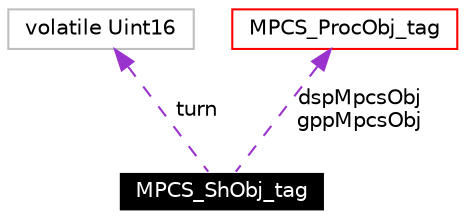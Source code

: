 digraph G
{
  edge [fontname="Helvetica",fontsize=10,labelfontname="Helvetica",labelfontsize=10];
  node [fontname="Helvetica",fontsize=10,shape=record];
  Node1 [label="MPCS_ShObj_tag",height=0.2,width=0.4,color="white", fillcolor="black", style="filled" fontcolor="white"];
  Node2 -> Node1 [dir=back,color="darkorchid3",fontsize=10,style="dashed",label="turn",fontname="Helvetica"];
  Node2 [label="volatile Uint16",height=0.2,width=0.4,color="grey75", fillcolor="white", style="filled"];
  Node3 -> Node1 [dir=back,color="darkorchid3",fontsize=10,style="dashed",label="dspMpcsObj\ngppMpcsObj",fontname="Helvetica"];
  Node3 [label="MPCS_ProcObj_tag",height=0.2,width=0.4,color="red", fillcolor="white", style="filled",URL="$structMPCS__ProcObj__tag.html"];
}
